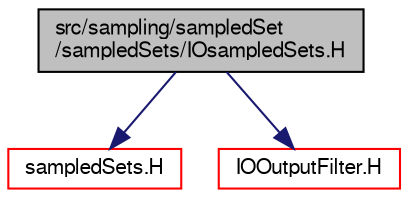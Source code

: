 digraph "src/sampling/sampledSet/sampledSets/IOsampledSets.H"
{
  bgcolor="transparent";
  edge [fontname="FreeSans",fontsize="10",labelfontname="FreeSans",labelfontsize="10"];
  node [fontname="FreeSans",fontsize="10",shape=record];
  Node0 [label="src/sampling/sampledSet\l/sampledSets/IOsampledSets.H",height=0.2,width=0.4,color="black", fillcolor="grey75", style="filled", fontcolor="black"];
  Node0 -> Node1 [color="midnightblue",fontsize="10",style="solid",fontname="FreeSans"];
  Node1 [label="sampledSets.H",height=0.2,width=0.4,color="red",URL="$a14666.html"];
  Node0 -> Node306 [color="midnightblue",fontsize="10",style="solid",fontname="FreeSans"];
  Node306 [label="IOOutputFilter.H",height=0.2,width=0.4,color="red",URL="$a08969.html"];
}
